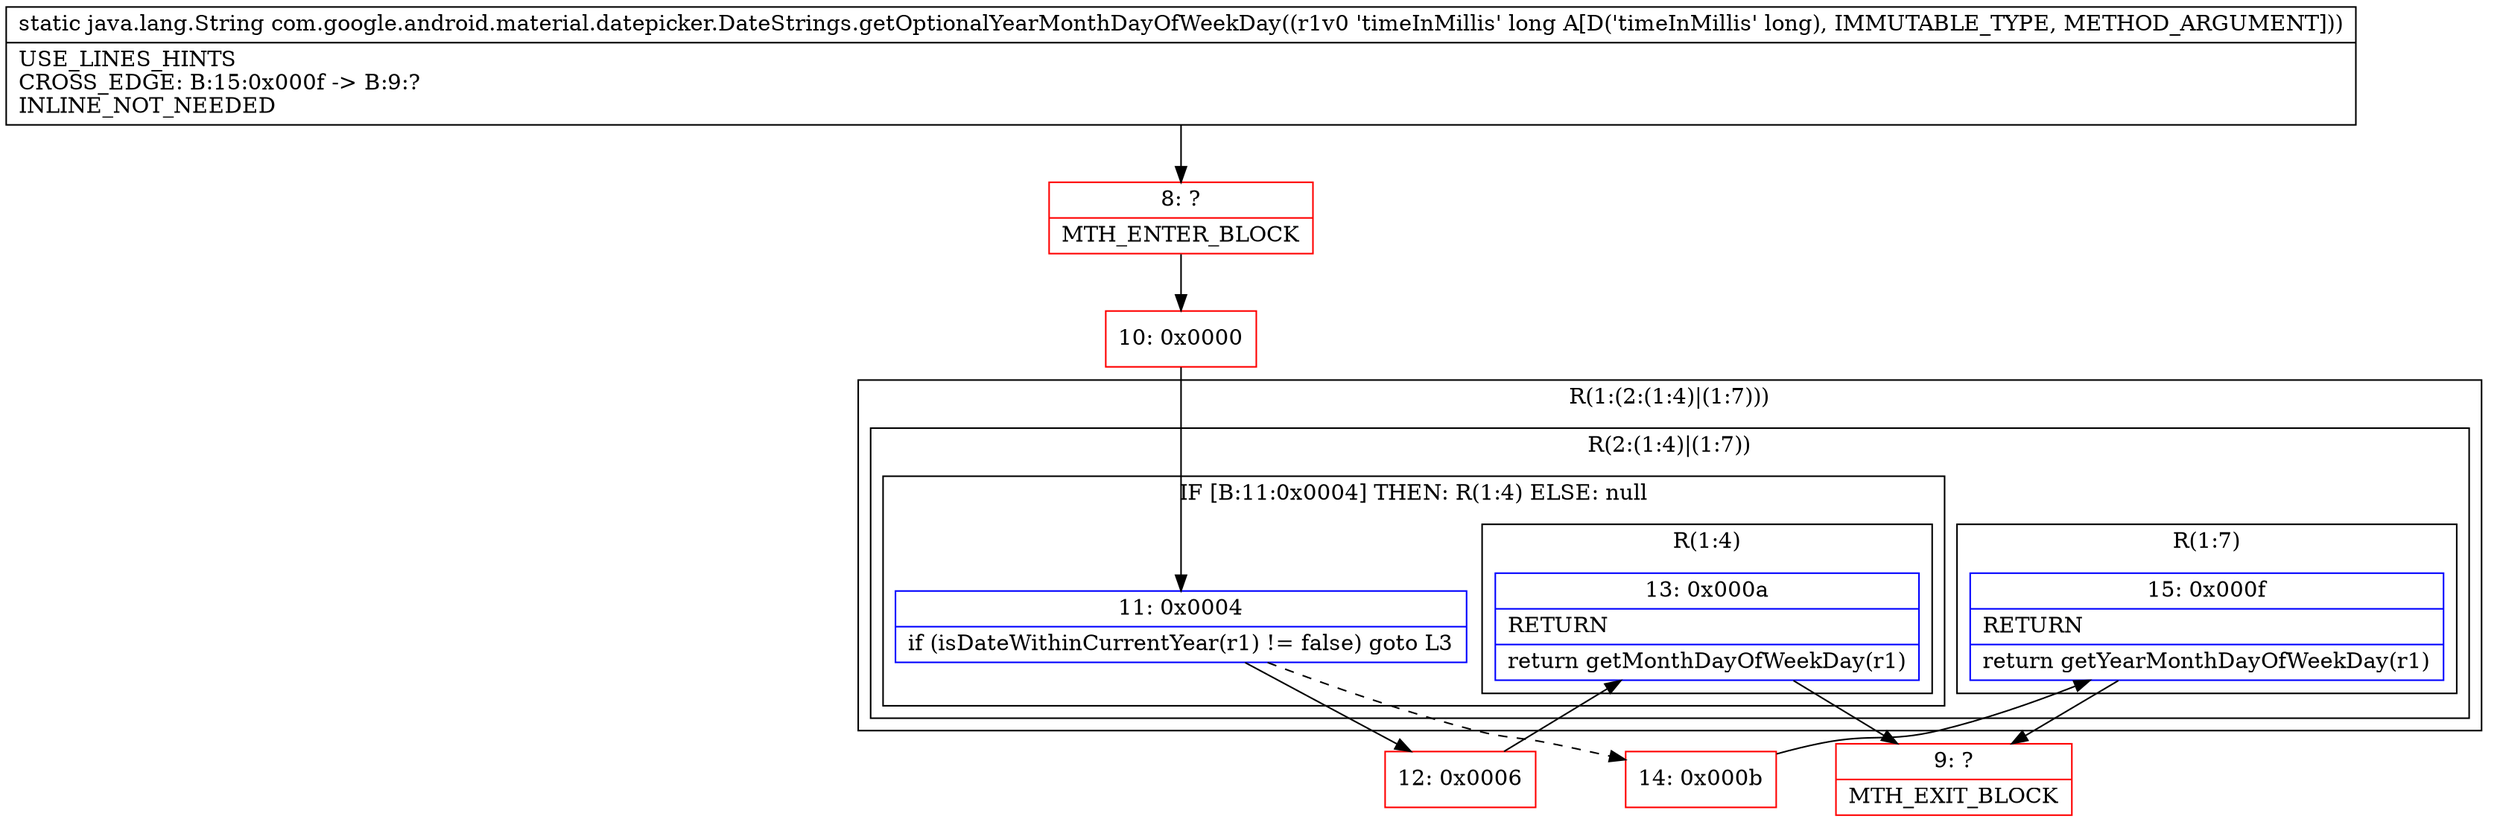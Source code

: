 digraph "CFG forcom.google.android.material.datepicker.DateStrings.getOptionalYearMonthDayOfWeekDay(J)Ljava\/lang\/String;" {
subgraph cluster_Region_1601233506 {
label = "R(1:(2:(1:4)|(1:7)))";
node [shape=record,color=blue];
subgraph cluster_Region_1322088585 {
label = "R(2:(1:4)|(1:7))";
node [shape=record,color=blue];
subgraph cluster_IfRegion_326703567 {
label = "IF [B:11:0x0004] THEN: R(1:4) ELSE: null";
node [shape=record,color=blue];
Node_11 [shape=record,label="{11\:\ 0x0004|if (isDateWithinCurrentYear(r1) != false) goto L3\l}"];
subgraph cluster_Region_25788647 {
label = "R(1:4)";
node [shape=record,color=blue];
Node_13 [shape=record,label="{13\:\ 0x000a|RETURN\l|return getMonthDayOfWeekDay(r1)\l}"];
}
}
subgraph cluster_Region_1504837958 {
label = "R(1:7)";
node [shape=record,color=blue];
Node_15 [shape=record,label="{15\:\ 0x000f|RETURN\l|return getYearMonthDayOfWeekDay(r1)\l}"];
}
}
}
Node_8 [shape=record,color=red,label="{8\:\ ?|MTH_ENTER_BLOCK\l}"];
Node_10 [shape=record,color=red,label="{10\:\ 0x0000}"];
Node_12 [shape=record,color=red,label="{12\:\ 0x0006}"];
Node_9 [shape=record,color=red,label="{9\:\ ?|MTH_EXIT_BLOCK\l}"];
Node_14 [shape=record,color=red,label="{14\:\ 0x000b}"];
MethodNode[shape=record,label="{static java.lang.String com.google.android.material.datepicker.DateStrings.getOptionalYearMonthDayOfWeekDay((r1v0 'timeInMillis' long A[D('timeInMillis' long), IMMUTABLE_TYPE, METHOD_ARGUMENT]))  | USE_LINES_HINTS\lCROSS_EDGE: B:15:0x000f \-\> B:9:?\lINLINE_NOT_NEEDED\l}"];
MethodNode -> Node_8;Node_11 -> Node_12;
Node_11 -> Node_14[style=dashed];
Node_13 -> Node_9;
Node_15 -> Node_9;
Node_8 -> Node_10;
Node_10 -> Node_11;
Node_12 -> Node_13;
Node_14 -> Node_15;
}

